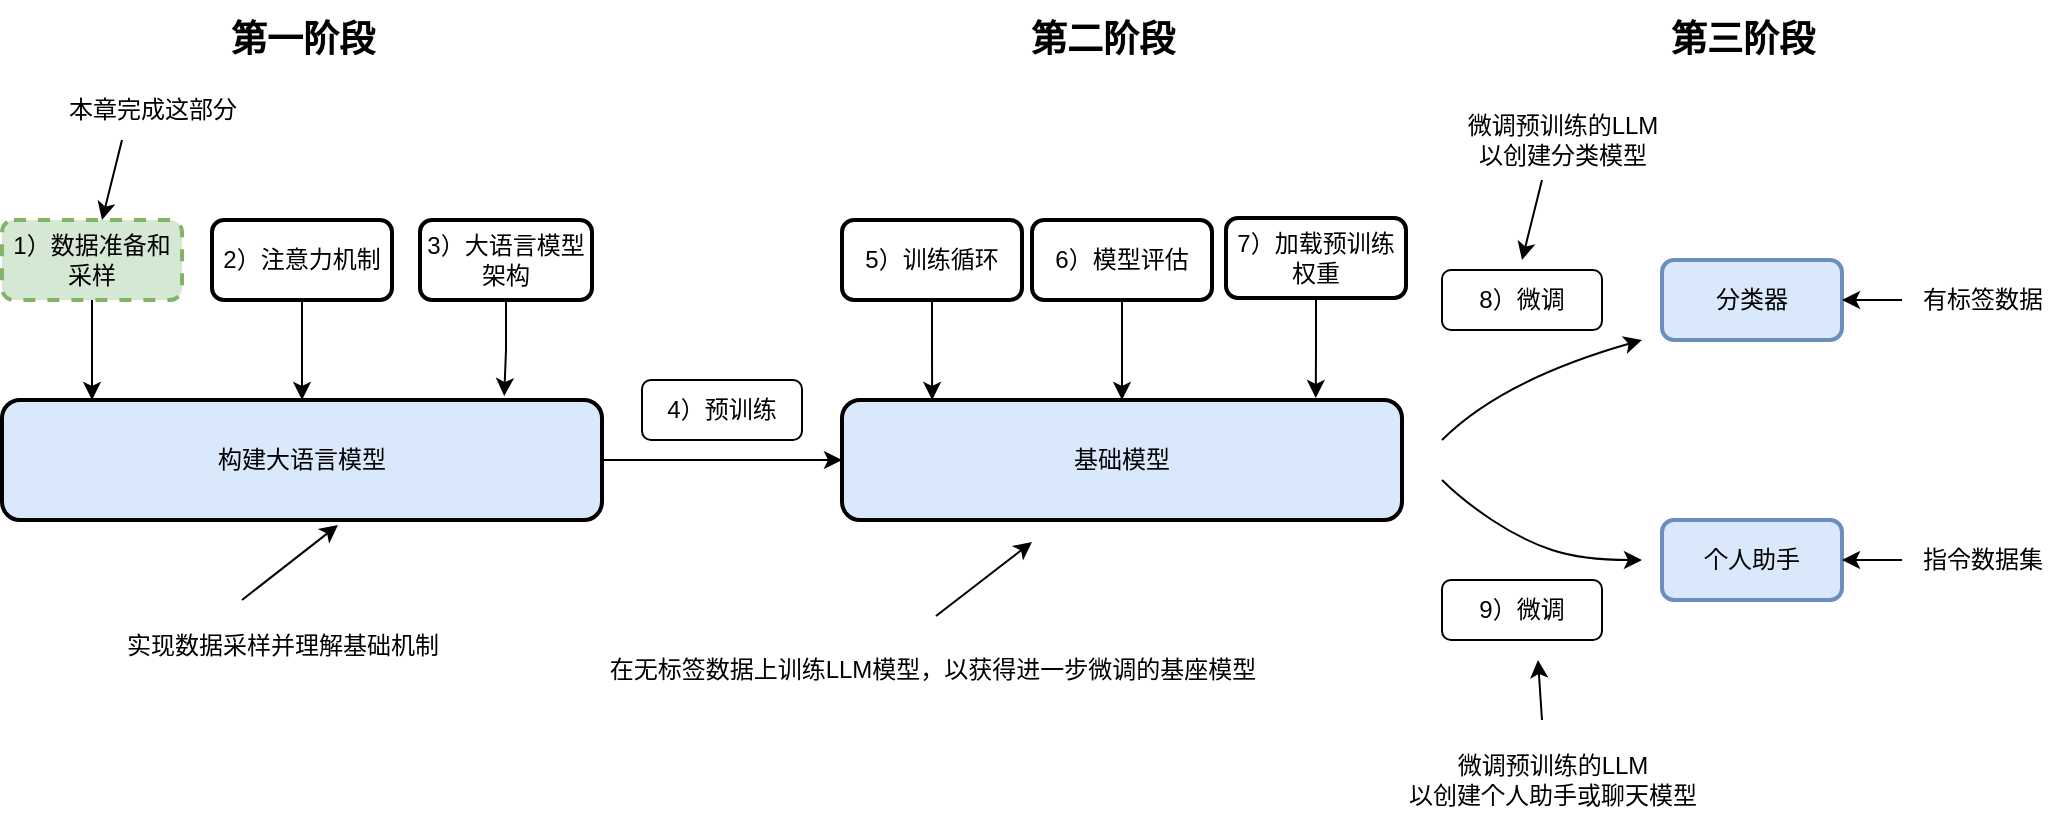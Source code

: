 <mxfile version="26.2.14">
  <diagram name="第 1 页" id="eZcRn0g7Xcktpc9WebgF">
    <mxGraphModel dx="1099" dy="693" grid="1" gridSize="10" guides="1" tooltips="1" connect="1" arrows="1" fold="1" page="1" pageScale="1" pageWidth="827" pageHeight="1169" math="0" shadow="0">
      <root>
        <mxCell id="0" />
        <mxCell id="1" parent="0" />
        <mxCell id="0Gi76oBY4igGx0z1u4LX-15" style="edgeStyle=orthogonalEdgeStyle;rounded=0;orthogonalLoop=1;jettySize=auto;html=1;" parent="1" source="0Gi76oBY4igGx0z1u4LX-2" edge="1">
          <mxGeometry relative="1" as="geometry">
            <mxPoint x="590" y="580" as="targetPoint" />
          </mxGeometry>
        </mxCell>
        <mxCell id="0Gi76oBY4igGx0z1u4LX-2" value="构建大语言模型" style="rounded=1;whiteSpace=wrap;html=1;fillColor=#dae8fc;strokeColor=#000000;strokeWidth=2;" parent="1" vertex="1">
          <mxGeometry x="170" y="550" width="300" height="60" as="geometry" />
        </mxCell>
        <mxCell id="0Gi76oBY4igGx0z1u4LX-5" style="edgeStyle=orthogonalEdgeStyle;rounded=0;orthogonalLoop=1;jettySize=auto;html=1;" parent="1" source="0Gi76oBY4igGx0z1u4LX-4" edge="1">
          <mxGeometry relative="1" as="geometry">
            <mxPoint x="215" y="550" as="targetPoint" />
          </mxGeometry>
        </mxCell>
        <mxCell id="0Gi76oBY4igGx0z1u4LX-4" value="1）数据准备和采样" style="rounded=1;whiteSpace=wrap;html=1;dashed=1;strokeWidth=2;fillColor=#d5e8d4;strokeColor=#82b366;" parent="1" vertex="1">
          <mxGeometry x="170" y="460" width="90" height="40" as="geometry" />
        </mxCell>
        <mxCell id="0Gi76oBY4igGx0z1u4LX-10" style="edgeStyle=orthogonalEdgeStyle;rounded=0;orthogonalLoop=1;jettySize=auto;html=1;entryX=0.5;entryY=0;entryDx=0;entryDy=0;" parent="1" source="0Gi76oBY4igGx0z1u4LX-6" target="0Gi76oBY4igGx0z1u4LX-2" edge="1">
          <mxGeometry relative="1" as="geometry" />
        </mxCell>
        <mxCell id="0Gi76oBY4igGx0z1u4LX-6" value="2）注意力机制" style="rounded=1;whiteSpace=wrap;html=1;strokeWidth=2;" parent="1" vertex="1">
          <mxGeometry x="275" y="460" width="90" height="40" as="geometry" />
        </mxCell>
        <mxCell id="0Gi76oBY4igGx0z1u4LX-7" value="3）大语言模型架构" style="rounded=1;whiteSpace=wrap;html=1;strokeWidth=2;" parent="1" vertex="1">
          <mxGeometry x="379" y="460" width="86" height="40" as="geometry" />
        </mxCell>
        <mxCell id="0Gi76oBY4igGx0z1u4LX-8" style="edgeStyle=orthogonalEdgeStyle;rounded=0;orthogonalLoop=1;jettySize=auto;html=1;entryX=0.837;entryY=-0.033;entryDx=0;entryDy=0;entryPerimeter=0;" parent="1" source="0Gi76oBY4igGx0z1u4LX-7" target="0Gi76oBY4igGx0z1u4LX-2" edge="1">
          <mxGeometry relative="1" as="geometry">
            <mxPoint x="424" y="540" as="targetPoint" />
          </mxGeometry>
        </mxCell>
        <mxCell id="0Gi76oBY4igGx0z1u4LX-11" value="本章完成这部分" style="text;html=1;align=center;verticalAlign=middle;resizable=0;points=[];autosize=1;strokeColor=none;fillColor=none;" parent="1" vertex="1">
          <mxGeometry x="190" y="390" width="110" height="30" as="geometry" />
        </mxCell>
        <mxCell id="0Gi76oBY4igGx0z1u4LX-12" value="" style="endArrow=classic;html=1;rounded=0;" parent="1" edge="1">
          <mxGeometry width="50" height="50" relative="1" as="geometry">
            <mxPoint x="230" y="420" as="sourcePoint" />
            <mxPoint x="220" y="460" as="targetPoint" />
          </mxGeometry>
        </mxCell>
        <mxCell id="0Gi76oBY4igGx0z1u4LX-13" value="&lt;b&gt;&lt;font style=&quot;font-size: 18px;&quot;&gt;第一阶段&lt;/font&gt;&lt;/b&gt;" style="text;html=1;align=center;verticalAlign=middle;resizable=0;points=[];autosize=1;strokeColor=none;fillColor=none;" parent="1" vertex="1">
          <mxGeometry x="270" y="350" width="100" height="40" as="geometry" />
        </mxCell>
        <mxCell id="0Gi76oBY4igGx0z1u4LX-14" value="基础模型" style="rounded=1;whiteSpace=wrap;html=1;fillColor=#dae8fc;strokeColor=#000000;strokeWidth=2;" parent="1" vertex="1">
          <mxGeometry x="590" y="550" width="280" height="60" as="geometry" />
        </mxCell>
        <mxCell id="0Gi76oBY4igGx0z1u4LX-16" value="4）预训练" style="rounded=1;whiteSpace=wrap;html=1;" parent="1" vertex="1">
          <mxGeometry x="490" y="540" width="80" height="30" as="geometry" />
        </mxCell>
        <mxCell id="0Gi76oBY4igGx0z1u4LX-22" value="5）训练循环" style="rounded=1;whiteSpace=wrap;html=1;strokeWidth=2;" parent="1" vertex="1">
          <mxGeometry x="590" y="460" width="90" height="40" as="geometry" />
        </mxCell>
        <mxCell id="0Gi76oBY4igGx0z1u4LX-28" style="edgeStyle=orthogonalEdgeStyle;rounded=0;orthogonalLoop=1;jettySize=auto;html=1;entryX=0.5;entryY=0;entryDx=0;entryDy=0;" parent="1" source="0Gi76oBY4igGx0z1u4LX-23" target="0Gi76oBY4igGx0z1u4LX-14" edge="1">
          <mxGeometry relative="1" as="geometry" />
        </mxCell>
        <mxCell id="0Gi76oBY4igGx0z1u4LX-23" value="6）模型评估" style="rounded=1;whiteSpace=wrap;html=1;strokeWidth=2;" parent="1" vertex="1">
          <mxGeometry x="685" y="460" width="90" height="40" as="geometry" />
        </mxCell>
        <mxCell id="0Gi76oBY4igGx0z1u4LX-24" value="7）加载预训练权重" style="rounded=1;whiteSpace=wrap;html=1;strokeWidth=2;" parent="1" vertex="1">
          <mxGeometry x="782" y="459" width="90" height="40" as="geometry" />
        </mxCell>
        <mxCell id="0Gi76oBY4igGx0z1u4LX-27" style="edgeStyle=orthogonalEdgeStyle;rounded=0;orthogonalLoop=1;jettySize=auto;html=1;entryX=0.161;entryY=0;entryDx=0;entryDy=0;entryPerimeter=0;" parent="1" source="0Gi76oBY4igGx0z1u4LX-22" target="0Gi76oBY4igGx0z1u4LX-14" edge="1">
          <mxGeometry relative="1" as="geometry" />
        </mxCell>
        <mxCell id="0Gi76oBY4igGx0z1u4LX-29" style="edgeStyle=orthogonalEdgeStyle;rounded=0;orthogonalLoop=1;jettySize=auto;html=1;entryX=0.846;entryY=-0.017;entryDx=0;entryDy=0;entryPerimeter=0;" parent="1" source="0Gi76oBY4igGx0z1u4LX-24" target="0Gi76oBY4igGx0z1u4LX-14" edge="1">
          <mxGeometry relative="1" as="geometry" />
        </mxCell>
        <mxCell id="0Gi76oBY4igGx0z1u4LX-30" value="实现数据采样并理解基础机制" style="text;html=1;align=center;verticalAlign=middle;resizable=0;points=[];autosize=1;strokeColor=none;fillColor=none;" parent="1" vertex="1">
          <mxGeometry x="220" y="658" width="180" height="30" as="geometry" />
        </mxCell>
        <mxCell id="0Gi76oBY4igGx0z1u4LX-31" value="在无标签数据上训练LLM模型，以获得进一步微调的基座模型" style="text;html=1;align=center;verticalAlign=middle;resizable=0;points=[];autosize=1;strokeColor=none;fillColor=none;" parent="1" vertex="1">
          <mxGeometry x="460" y="670" width="350" height="30" as="geometry" />
        </mxCell>
        <mxCell id="0Gi76oBY4igGx0z1u4LX-32" value="" style="endArrow=classic;html=1;rounded=0;entryX=0.56;entryY=1.042;entryDx=0;entryDy=0;entryPerimeter=0;" parent="1" target="0Gi76oBY4igGx0z1u4LX-2" edge="1">
          <mxGeometry width="50" height="50" relative="1" as="geometry">
            <mxPoint x="290" y="650" as="sourcePoint" />
            <mxPoint x="230" y="470" as="targetPoint" />
          </mxGeometry>
        </mxCell>
        <mxCell id="0Gi76oBY4igGx0z1u4LX-33" value="" style="endArrow=classic;html=1;rounded=0;entryX=0.56;entryY=1.042;entryDx=0;entryDy=0;entryPerimeter=0;" parent="1" edge="1">
          <mxGeometry width="50" height="50" relative="1" as="geometry">
            <mxPoint x="637" y="658" as="sourcePoint" />
            <mxPoint x="685" y="621" as="targetPoint" />
          </mxGeometry>
        </mxCell>
        <mxCell id="0Gi76oBY4igGx0z1u4LX-35" value="分类器" style="rounded=1;whiteSpace=wrap;html=1;strokeWidth=2;fillColor=#dae8fc;strokeColor=#6c8ebf;" parent="1" vertex="1">
          <mxGeometry x="1000" y="480" width="90" height="40" as="geometry" />
        </mxCell>
        <mxCell id="0Gi76oBY4igGx0z1u4LX-36" value="个人助手" style="rounded=1;whiteSpace=wrap;html=1;strokeWidth=2;fillColor=#dae8fc;strokeColor=#6c8ebf;" parent="1" vertex="1">
          <mxGeometry x="1000" y="610" width="90" height="40" as="geometry" />
        </mxCell>
        <mxCell id="0Gi76oBY4igGx0z1u4LX-49" style="edgeStyle=orthogonalEdgeStyle;rounded=0;orthogonalLoop=1;jettySize=auto;html=1;entryX=1;entryY=0.5;entryDx=0;entryDy=0;" parent="1" source="0Gi76oBY4igGx0z1u4LX-37" target="0Gi76oBY4igGx0z1u4LX-35" edge="1">
          <mxGeometry relative="1" as="geometry" />
        </mxCell>
        <mxCell id="0Gi76oBY4igGx0z1u4LX-37" value="有标签数据" style="text;html=1;align=center;verticalAlign=middle;resizable=0;points=[];autosize=1;strokeColor=none;fillColor=none;" parent="1" vertex="1">
          <mxGeometry x="1120" y="485" width="80" height="30" as="geometry" />
        </mxCell>
        <mxCell id="0Gi76oBY4igGx0z1u4LX-48" style="edgeStyle=orthogonalEdgeStyle;rounded=0;orthogonalLoop=1;jettySize=auto;html=1;entryX=1;entryY=0.5;entryDx=0;entryDy=0;" parent="1" source="0Gi76oBY4igGx0z1u4LX-38" target="0Gi76oBY4igGx0z1u4LX-36" edge="1">
          <mxGeometry relative="1" as="geometry" />
        </mxCell>
        <mxCell id="0Gi76oBY4igGx0z1u4LX-38" value="指令数据集" style="text;html=1;align=center;verticalAlign=middle;resizable=0;points=[];autosize=1;strokeColor=none;fillColor=none;" parent="1" vertex="1">
          <mxGeometry x="1120" y="615" width="80" height="30" as="geometry" />
        </mxCell>
        <mxCell id="0Gi76oBY4igGx0z1u4LX-40" value="8）微调" style="rounded=1;whiteSpace=wrap;html=1;strokeWidth=1;" parent="1" vertex="1">
          <mxGeometry x="890" y="485" width="80" height="30" as="geometry" />
        </mxCell>
        <mxCell id="0Gi76oBY4igGx0z1u4LX-41" value="9）微调" style="rounded=1;whiteSpace=wrap;html=1;strokeWidth=1;" parent="1" vertex="1">
          <mxGeometry x="890" y="640" width="80" height="30" as="geometry" />
        </mxCell>
        <mxCell id="0Gi76oBY4igGx0z1u4LX-43" value="" style="curved=1;endArrow=classic;html=1;rounded=0;" parent="1" edge="1">
          <mxGeometry width="50" height="50" relative="1" as="geometry">
            <mxPoint x="890" y="570" as="sourcePoint" />
            <mxPoint x="990" y="520" as="targetPoint" />
            <Array as="points">
              <mxPoint x="920" y="540" />
            </Array>
          </mxGeometry>
        </mxCell>
        <mxCell id="0Gi76oBY4igGx0z1u4LX-44" value="" style="curved=1;endArrow=classic;html=1;rounded=0;" parent="1" edge="1">
          <mxGeometry width="50" height="50" relative="1" as="geometry">
            <mxPoint x="890" y="590" as="sourcePoint" />
            <mxPoint x="990" y="630" as="targetPoint" />
            <Array as="points">
              <mxPoint x="900" y="600" />
              <mxPoint x="930" y="620" />
              <mxPoint x="960" y="630" />
            </Array>
          </mxGeometry>
        </mxCell>
        <mxCell id="0Gi76oBY4igGx0z1u4LX-47" value="微调预训练的LLM&lt;div&gt;以创建个人助手或聊天模型&lt;/div&gt;" style="text;html=1;align=center;verticalAlign=middle;resizable=0;points=[];autosize=1;strokeColor=none;fillColor=none;" parent="1" vertex="1">
          <mxGeometry x="860" y="720" width="170" height="40" as="geometry" />
        </mxCell>
        <mxCell id="0Gi76oBY4igGx0z1u4LX-50" value="微调预训练的LLM&lt;div&gt;以创建分类模型&lt;/div&gt;" style="text;html=1;align=center;verticalAlign=middle;resizable=0;points=[];autosize=1;strokeColor=none;fillColor=none;" parent="1" vertex="1">
          <mxGeometry x="890" y="400" width="120" height="40" as="geometry" />
        </mxCell>
        <mxCell id="FuuVTuJSh0IGkaAu2Stv-2" value="&lt;b&gt;&lt;font style=&quot;font-size: 18px;&quot;&gt;第二阶段&lt;/font&gt;&lt;/b&gt;" style="text;html=1;align=center;verticalAlign=middle;resizable=0;points=[];autosize=1;strokeColor=none;fillColor=none;" vertex="1" parent="1">
          <mxGeometry x="670" y="350" width="100" height="40" as="geometry" />
        </mxCell>
        <mxCell id="FuuVTuJSh0IGkaAu2Stv-3" value="&lt;b&gt;&lt;font style=&quot;font-size: 18px;&quot;&gt;第三阶段&lt;/font&gt;&lt;/b&gt;" style="text;html=1;align=center;verticalAlign=middle;resizable=0;points=[];autosize=1;strokeColor=none;fillColor=none;" vertex="1" parent="1">
          <mxGeometry x="990" y="350" width="100" height="40" as="geometry" />
        </mxCell>
        <mxCell id="FuuVTuJSh0IGkaAu2Stv-4" value="" style="endArrow=classic;html=1;rounded=0;" edge="1" parent="1">
          <mxGeometry width="50" height="50" relative="1" as="geometry">
            <mxPoint x="940" y="440" as="sourcePoint" />
            <mxPoint x="930" y="480" as="targetPoint" />
          </mxGeometry>
        </mxCell>
        <mxCell id="FuuVTuJSh0IGkaAu2Stv-5" value="" style="endArrow=classic;html=1;rounded=0;entryX=0.56;entryY=1.042;entryDx=0;entryDy=0;entryPerimeter=0;" edge="1" parent="1">
          <mxGeometry width="50" height="50" relative="1" as="geometry">
            <mxPoint x="940" y="710" as="sourcePoint" />
            <mxPoint x="938" y="680" as="targetPoint" />
          </mxGeometry>
        </mxCell>
      </root>
    </mxGraphModel>
  </diagram>
</mxfile>
